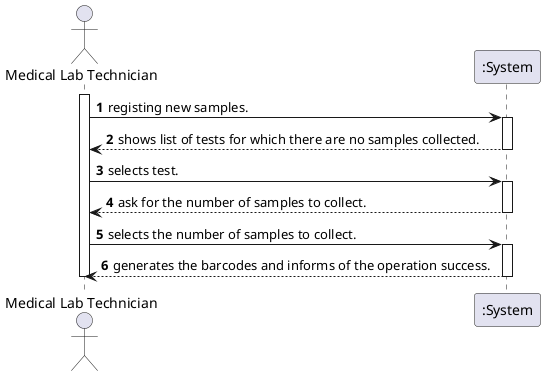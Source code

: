 @startuml
autonumber
actor "Medical Lab Technician" as MEDLT

activate MEDLT
MEDLT-> ":System" : registing new samples. 
activate ":System"
":System" --> MEDLT : shows list of tests for which there are no samples collected.
deactivate ":System"

MEDLT -> ":System" : selects test.
activate ":System"
":System" --> MEDLT : ask for the number of samples to collect.
deactivate ":System"

MEDLT -> ":System" : selects the number of samples to collect.
activate ":System"
":System" --> MEDLT : generates the barcodes and informs of the operation success.
deactivate ":System"

deactivate MEDLT
@enduml